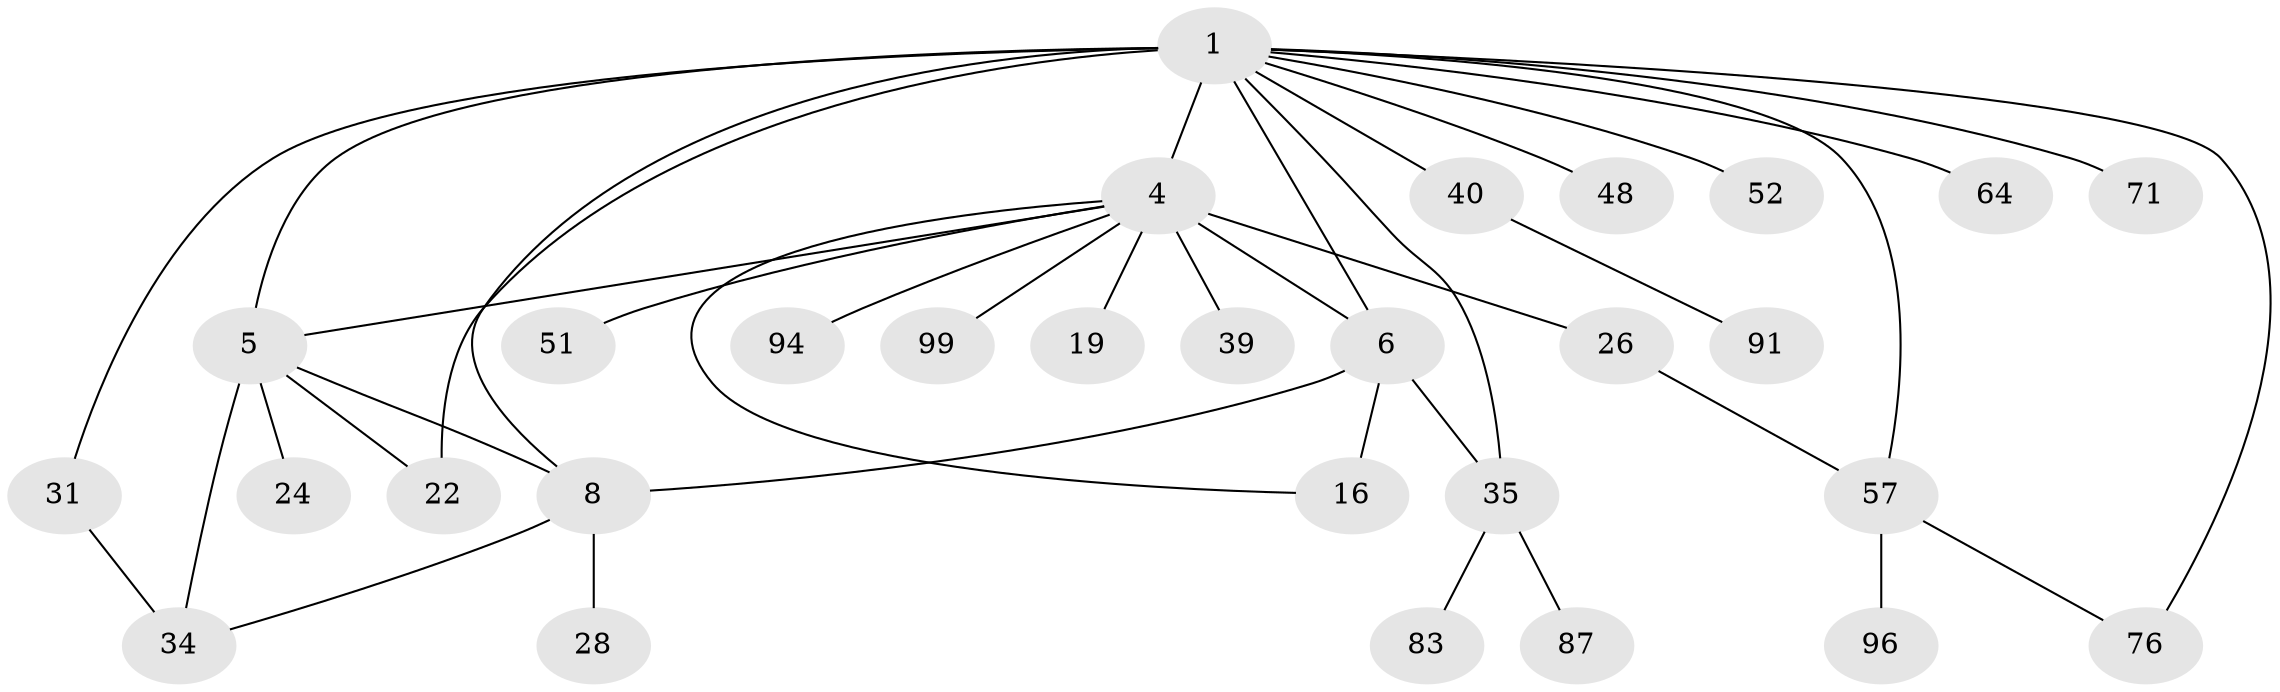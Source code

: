 // original degree distribution, {5: 0.06060606060606061, 6: 0.030303030303030304, 10: 0.010101010101010102, 4: 0.13131313131313133, 8: 0.010101010101010102, 3: 0.13131313131313133, 2: 0.2727272727272727, 1: 0.35353535353535354}
// Generated by graph-tools (version 1.1) at 2025/17/03/04/25 18:17:12]
// undirected, 29 vertices, 39 edges
graph export_dot {
graph [start="1"]
  node [color=gray90,style=filled];
  1 [super="+2+3+47+21+41"];
  4 [super="+55+13+77+7"];
  5 [super="+10+73"];
  6 [super="+11+30"];
  8 [super="+18+17"];
  16 [super="+95+97+79"];
  19 [super="+68+44+43"];
  22 [super="+29+67"];
  24 [super="+56"];
  26 [super="+27"];
  28;
  31 [super="+49+88"];
  34 [super="+72+54"];
  35 [super="+36"];
  39;
  40 [super="+92+70"];
  48;
  51;
  52;
  57 [super="+89+78"];
  64;
  71;
  76;
  83;
  87;
  91;
  94 [super="+98"];
  96;
  99;
  1 -- 64;
  1 -- 4 [weight=5];
  1 -- 52;
  1 -- 6 [weight=2];
  1 -- 57;
  1 -- 35;
  1 -- 5;
  1 -- 40 [weight=2];
  1 -- 71;
  1 -- 76;
  1 -- 48;
  1 -- 22 [weight=3];
  1 -- 31;
  1 -- 8;
  4 -- 5;
  4 -- 19 [weight=2];
  4 -- 51;
  4 -- 99;
  4 -- 16;
  4 -- 6 [weight=2];
  4 -- 39;
  4 -- 26;
  4 -- 94;
  5 -- 8;
  5 -- 34;
  5 -- 22;
  5 -- 24;
  6 -- 16 [weight=2];
  6 -- 35;
  6 -- 8;
  8 -- 34;
  8 -- 28;
  26 -- 57;
  31 -- 34;
  35 -- 83;
  35 -- 87;
  40 -- 91;
  57 -- 96;
  57 -- 76;
}
